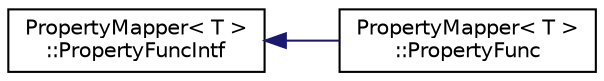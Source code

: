digraph "Graphical Class Hierarchy"
{
 // INTERACTIVE_SVG=YES
 // LATEX_PDF_SIZE
  edge [fontname="Helvetica",fontsize="10",labelfontname="Helvetica",labelfontsize="10"];
  node [fontname="Helvetica",fontsize="10",shape=record];
  rankdir="LR";
  Node0 [label="PropertyMapper\< T \>\l::PropertyFuncIntf",height=0.2,width=0.4,color="black", fillcolor="white", style="filled",URL="$de/d93/struct_property_mapper_1_1_property_func_intf.html",tooltip=" "];
  Node0 -> Node1 [dir="back",color="midnightblue",fontsize="10",style="solid",fontname="Helvetica"];
  Node1 [label="PropertyMapper\< T \>\l::PropertyFunc",height=0.2,width=0.4,color="black", fillcolor="white", style="filled",URL="$d4/d77/struct_property_mapper_1_1_property_func.html",tooltip=" "];
}
